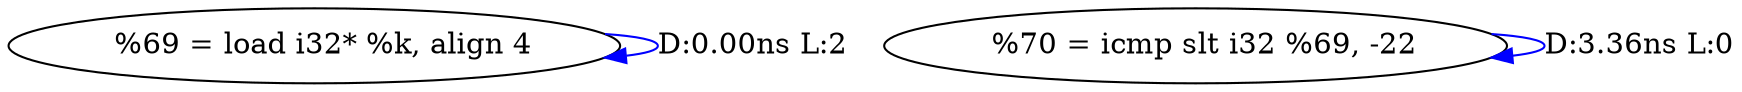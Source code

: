 digraph {
Node0x2cdb0c0[label="  %69 = load i32* %k, align 4"];
Node0x2cdb0c0 -> Node0x2cdb0c0[label="D:0.00ns L:2",color=blue];
Node0x2cdb1a0[label="  %70 = icmp slt i32 %69, -22"];
Node0x2cdb1a0 -> Node0x2cdb1a0[label="D:3.36ns L:0",color=blue];
}
